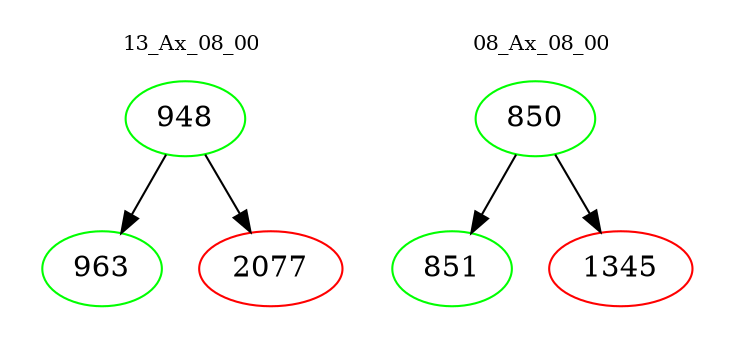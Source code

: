 digraph{
subgraph cluster_0 {
color = white
label = "13_Ax_08_00";
fontsize=10;
T0_948 [label="948", color="green"]
T0_948 -> T0_963 [color="black"]
T0_963 [label="963", color="green"]
T0_948 -> T0_2077 [color="black"]
T0_2077 [label="2077", color="red"]
}
subgraph cluster_1 {
color = white
label = "08_Ax_08_00";
fontsize=10;
T1_850 [label="850", color="green"]
T1_850 -> T1_851 [color="black"]
T1_851 [label="851", color="green"]
T1_850 -> T1_1345 [color="black"]
T1_1345 [label="1345", color="red"]
}
}
